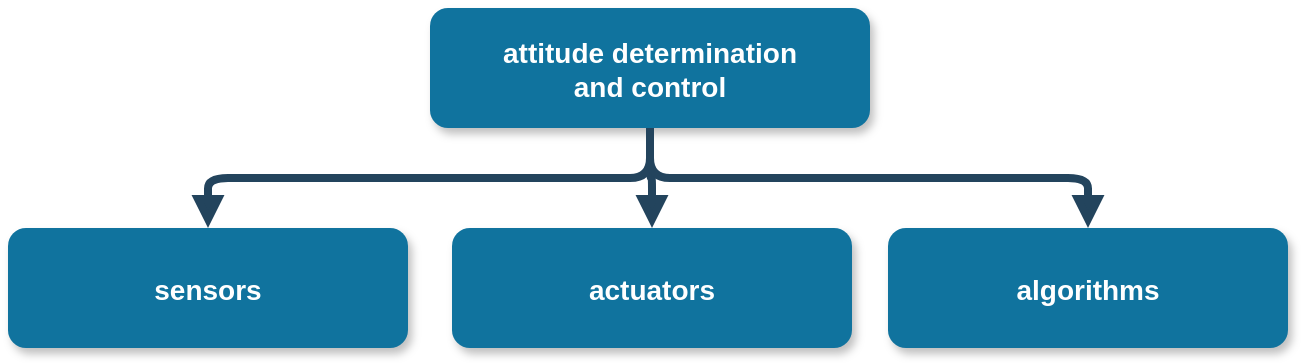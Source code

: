 <mxfile version="20.5.3" type="github">
  <diagram id="UGVq2l_ZQjlcYkFzpyan" name="Page-1">
    <mxGraphModel dx="1422" dy="912" grid="1" gridSize="10" guides="1" tooltips="1" connect="1" arrows="1" fold="1" page="1" pageScale="1" pageWidth="850" pageHeight="1100" math="0" shadow="0">
      <root>
        <mxCell id="0" />
        <mxCell id="1" parent="0" />
        <mxCell id="PjQYnWYrV3ArTjqVcCrX-1" value="attitude determination&#xa;and control" style="rounded=1;fillColor=#10739E;strokeColor=none;shadow=1;gradientColor=none;fontStyle=1;fontColor=#FFFFFF;fontSize=14;" vertex="1" parent="1">
          <mxGeometry x="671" y="590" width="220" height="60" as="geometry" />
        </mxCell>
        <mxCell id="PjQYnWYrV3ArTjqVcCrX-2" value="sensors" style="rounded=1;fillColor=#10739E;strokeColor=none;shadow=1;gradientColor=none;fontStyle=1;fontColor=#FFFFFF;fontSize=14;" vertex="1" parent="1">
          <mxGeometry x="460" y="700" width="200" height="60" as="geometry" />
        </mxCell>
        <mxCell id="PjQYnWYrV3ArTjqVcCrX-3" value="actuators" style="rounded=1;fillColor=#10739E;strokeColor=none;shadow=1;gradientColor=none;fontStyle=1;fontColor=#FFFFFF;fontSize=14;" vertex="1" parent="1">
          <mxGeometry x="682" y="700" width="200" height="60" as="geometry" />
        </mxCell>
        <mxCell id="PjQYnWYrV3ArTjqVcCrX-4" value="algorithms" style="rounded=1;fillColor=#10739E;strokeColor=none;shadow=1;gradientColor=none;fontStyle=1;fontColor=#FFFFFF;fontSize=14;" vertex="1" parent="1">
          <mxGeometry x="900" y="700" width="200" height="60" as="geometry" />
        </mxCell>
        <mxCell id="PjQYnWYrV3ArTjqVcCrX-5" value="" style="edgeStyle=elbowEdgeStyle;elbow=vertical;strokeWidth=4;endArrow=block;endFill=1;fontStyle=1;strokeColor=#23445D;" edge="1" parent="1" source="PjQYnWYrV3ArTjqVcCrX-1" target="PjQYnWYrV3ArTjqVcCrX-3">
          <mxGeometry x="32" y="410" width="100" height="100" as="geometry">
            <mxPoint x="32" y="510" as="sourcePoint" />
            <mxPoint x="132" y="410" as="targetPoint" />
          </mxGeometry>
        </mxCell>
        <mxCell id="PjQYnWYrV3ArTjqVcCrX-6" value="" style="edgeStyle=elbowEdgeStyle;elbow=vertical;strokeWidth=4;endArrow=block;endFill=1;fontStyle=1;strokeColor=#23445D;" edge="1" parent="1" source="PjQYnWYrV3ArTjqVcCrX-1" target="PjQYnWYrV3ArTjqVcCrX-2">
          <mxGeometry x="32" y="410" width="100" height="100" as="geometry">
            <mxPoint x="32" y="510" as="sourcePoint" />
            <mxPoint x="132" y="410" as="targetPoint" />
          </mxGeometry>
        </mxCell>
        <mxCell id="PjQYnWYrV3ArTjqVcCrX-7" value="" style="edgeStyle=elbowEdgeStyle;elbow=vertical;strokeWidth=4;endArrow=block;endFill=1;fontStyle=1;strokeColor=#23445D;" edge="1" parent="1" source="PjQYnWYrV3ArTjqVcCrX-1" target="PjQYnWYrV3ArTjqVcCrX-4">
          <mxGeometry x="32" y="410" width="100" height="100" as="geometry">
            <mxPoint x="32" y="510" as="sourcePoint" />
            <mxPoint x="132" y="410" as="targetPoint" />
          </mxGeometry>
        </mxCell>
      </root>
    </mxGraphModel>
  </diagram>
</mxfile>
